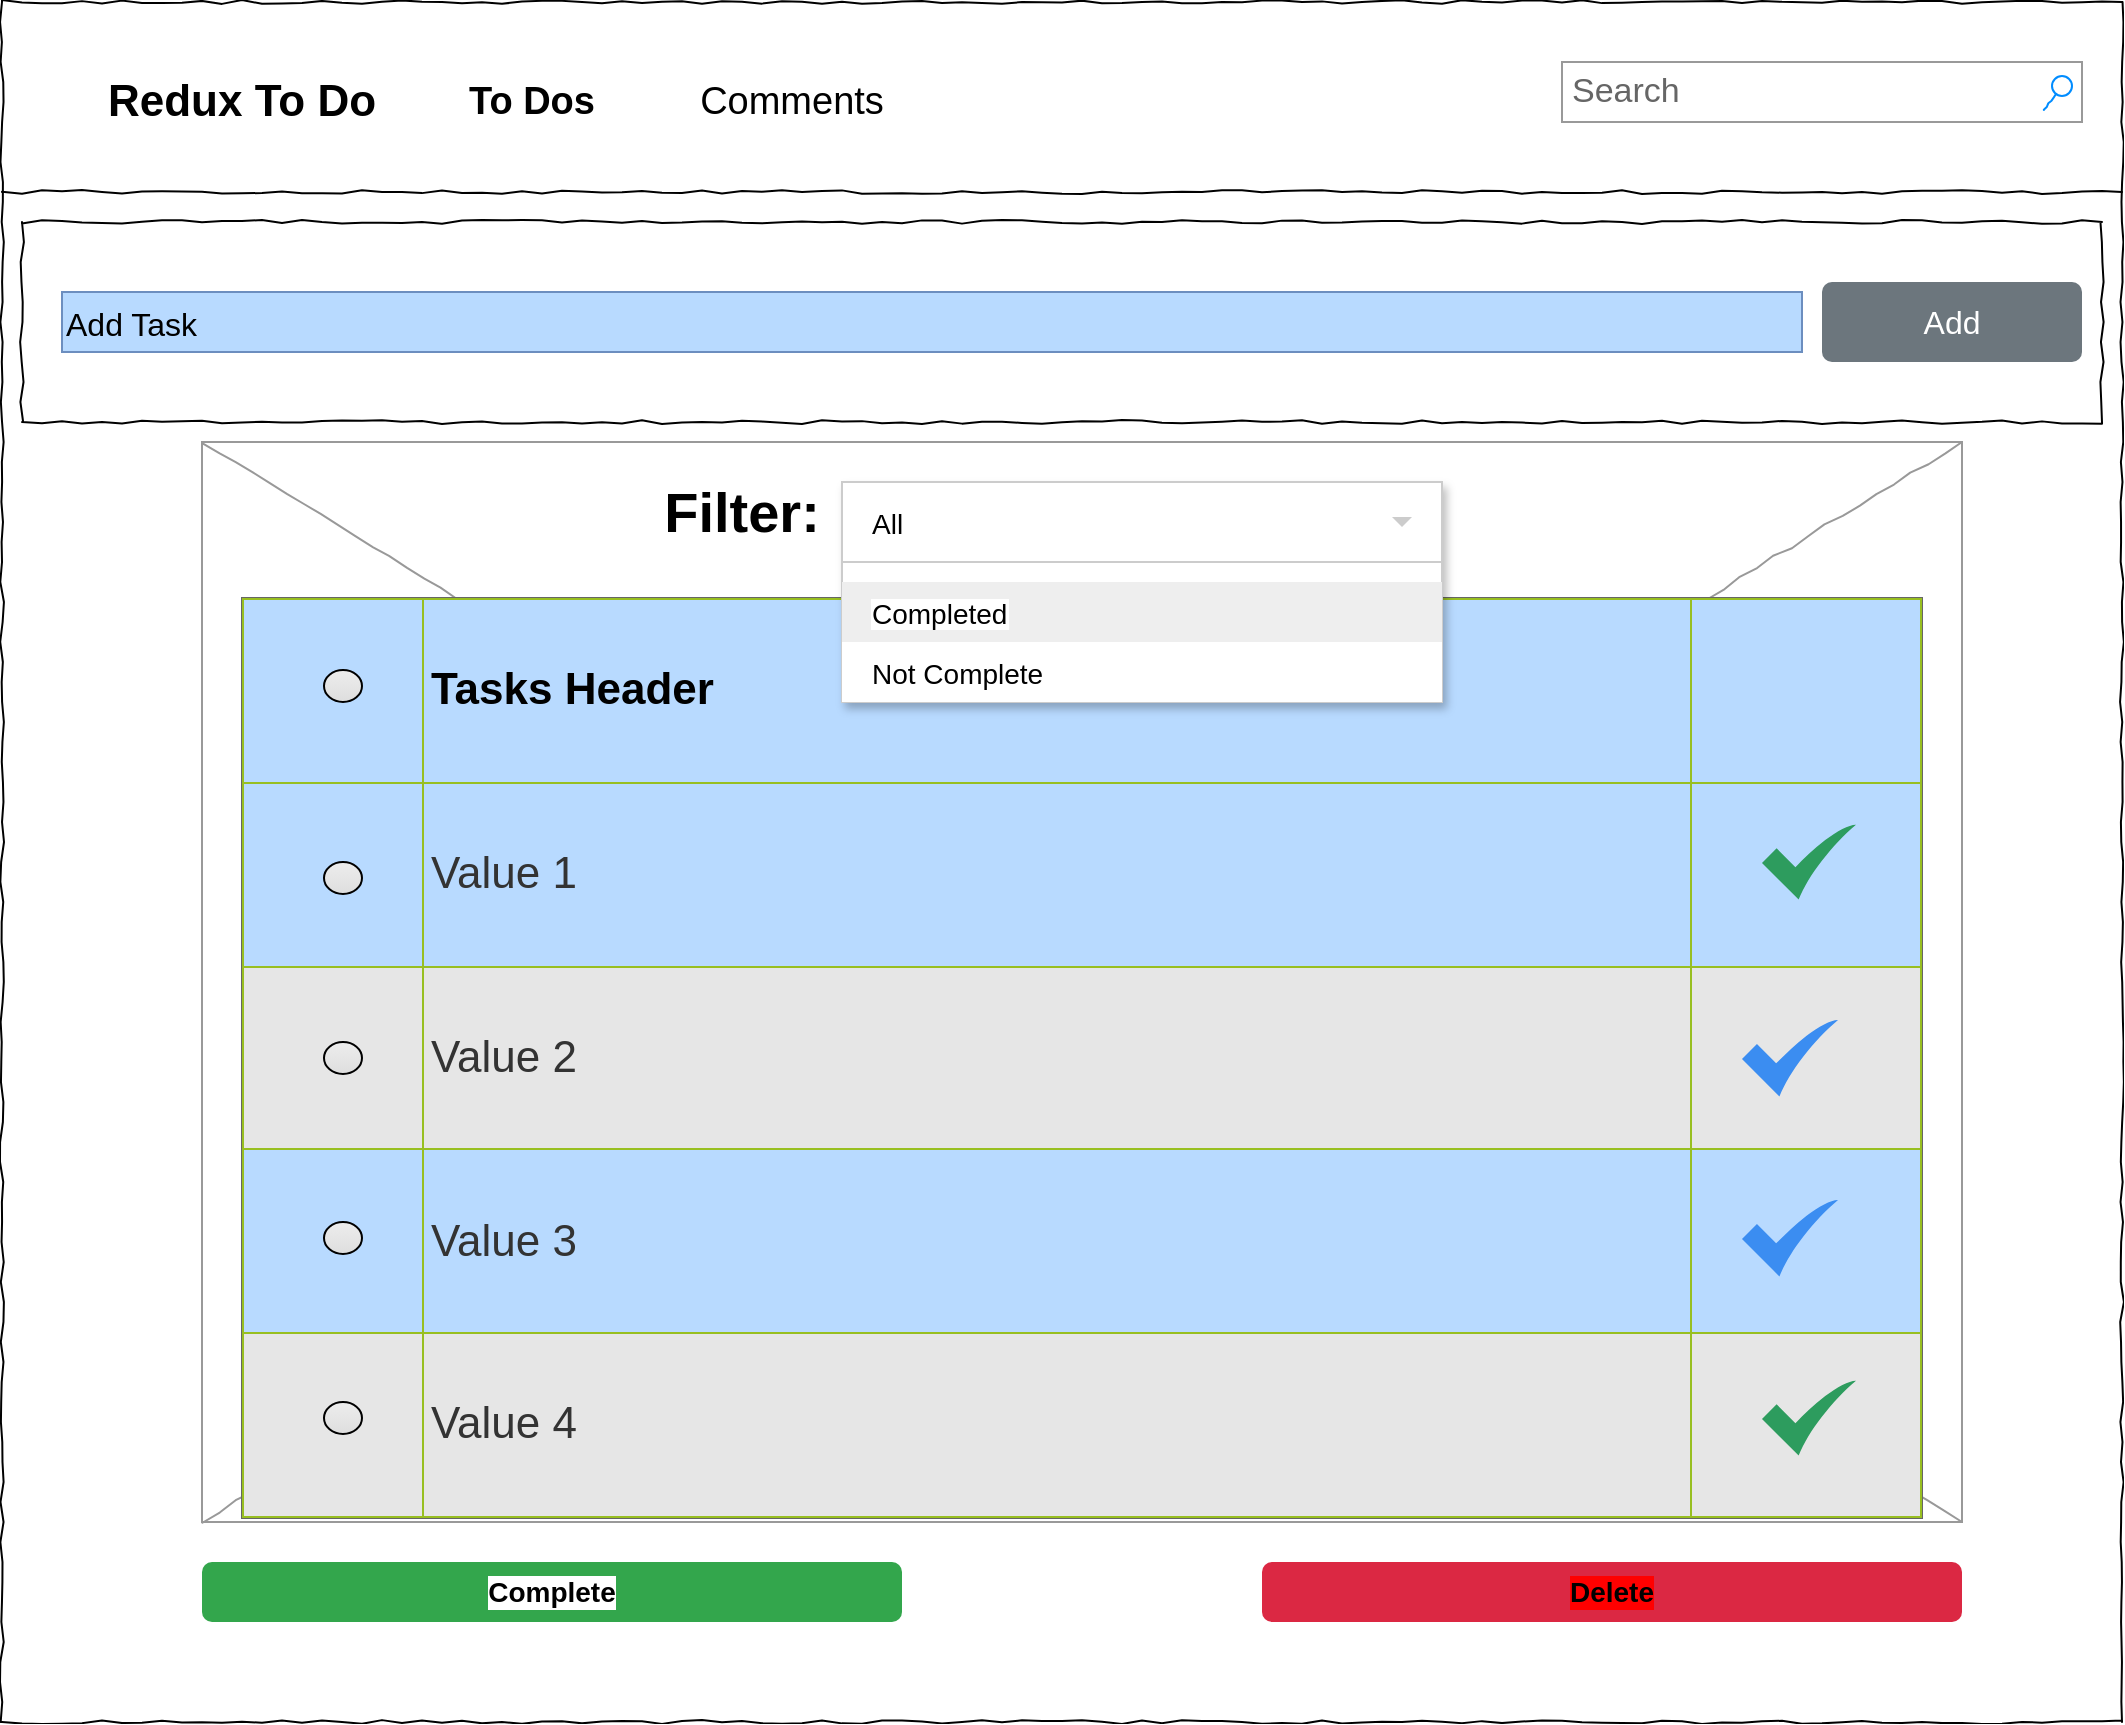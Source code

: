 <mxfile version="20.2.6" type="device"><diagram name="Page-1" id="03018318-947c-dd8e-b7a3-06fadd420f32"><mxGraphModel dx="1422" dy="794" grid="1" gridSize="10" guides="1" tooltips="1" connect="1" arrows="0" fold="1" page="1" pageScale="1" pageWidth="1100" pageHeight="850" background="none" math="0" shadow="0"><root><mxCell id="0"/><mxCell id="1" parent="0"/><mxCell id="677b7b8949515195-1" value="" style="whiteSpace=wrap;html=1;rounded=0;shadow=0;labelBackgroundColor=none;strokeColor=#000000;strokeWidth=1;fillColor=none;fontFamily=Verdana;fontSize=12;fontColor=#000000;align=center;comic=1;" parent="1" vertex="1"><mxGeometry x="20" y="20" width="1060" height="860" as="geometry"/></mxCell><mxCell id="677b7b8949515195-10" value="" style="whiteSpace=wrap;html=1;rounded=0;shadow=0;labelBackgroundColor=none;strokeWidth=1;fillColor=none;fontFamily=Verdana;fontSize=12;align=center;comic=1;" parent="1" vertex="1"><mxGeometry x="30" y="130" width="1040" height="100" as="geometry"/></mxCell><mxCell id="677b7b8949515195-3" value="Search" style="strokeWidth=1;shadow=0;dashed=0;align=center;html=1;shape=mxgraph.mockup.forms.searchBox;strokeColor=#999999;mainText=;strokeColor2=#008cff;fontColor=#666666;fontSize=17;align=left;spacingLeft=3;rounded=0;labelBackgroundColor=none;comic=1;" parent="1" vertex="1"><mxGeometry x="800" y="50" width="260" height="30" as="geometry"/></mxCell><mxCell id="677b7b8949515195-9" value="" style="line;strokeWidth=1;html=1;rounded=0;shadow=0;labelBackgroundColor=none;fillColor=none;fontFamily=Verdana;fontSize=14;fontColor=#000000;align=center;comic=1;" parent="1" vertex="1"><mxGeometry x="20" y="100" width="1060" height="30" as="geometry"/></mxCell><mxCell id="677b7b8949515195-16" value="" style="verticalLabelPosition=bottom;shadow=0;dashed=0;align=center;html=1;verticalAlign=top;strokeWidth=1;shape=mxgraph.mockup.graphics.simpleIcon;strokeColor=#999999;rounded=0;labelBackgroundColor=none;fontFamily=Verdana;fontSize=14;fontColor=#000000;comic=1;" parent="1" vertex="1"><mxGeometry x="120" y="240" width="880" height="540" as="geometry"/></mxCell><mxCell id="JwQplq9mosFaN9lkIPIs-1" value="&lt;b&gt;&lt;font style=&quot;font-size: 22px;&quot;&gt;Redux To Do&lt;/font&gt;&lt;/b&gt;" style="text;html=1;strokeColor=none;fillColor=none;align=center;verticalAlign=middle;whiteSpace=wrap;rounded=0;" vertex="1" parent="1"><mxGeometry x="20" y="50" width="240" height="40" as="geometry"/></mxCell><mxCell id="JwQplq9mosFaN9lkIPIs-2" value="&lt;font style=&quot;font-size: 19px;&quot;&gt;&lt;b&gt;To Dos&lt;/b&gt;&lt;/font&gt;" style="text;html=1;strokeColor=none;fillColor=none;align=center;verticalAlign=middle;whiteSpace=wrap;rounded=0;" vertex="1" parent="1"><mxGeometry x="230" y="50" width="110" height="40" as="geometry"/></mxCell><mxCell id="JwQplq9mosFaN9lkIPIs-3" value="&lt;font style=&quot;font-size: 19px;&quot;&gt;Comments&lt;/font&gt;" style="text;html=1;strokeColor=none;fillColor=none;align=center;verticalAlign=middle;whiteSpace=wrap;rounded=0;" vertex="1" parent="1"><mxGeometry x="345" y="50" width="140" height="40" as="geometry"/></mxCell><mxCell id="JwQplq9mosFaN9lkIPIs-4" value="Add Task" style="text;fontSize=16;verticalAlign=middle;strokeColor=#6c8ebf;fillColor=#b8daff;gradientColor=none;" vertex="1" parent="1"><mxGeometry x="50" y="165" width="870" height="30" as="geometry"/></mxCell><mxCell id="JwQplq9mosFaN9lkIPIs-5" value="&lt;table border=&quot;1&quot; width=&quot;100%&quot; height=&quot;100%&quot; cellpadding=&quot;4&quot; style=&quot;width:100%;height:100%;border-collapse:collapse;&quot;&gt;&lt;tbody&gt;&lt;tr style=&quot;background-color:#A7C942;color:#ffffff;border:1px solid #98bf21;&quot;&gt;&lt;th style=&quot;background-color: rgb(184, 218, 255);&quot; align=&quot;left&quot;&gt;&lt;/th&gt;&lt;th style=&quot;background-color: rgb(184, 218, 255);&quot; align=&quot;left&quot;&gt;&lt;font color=&quot;#000000&quot;&gt;Tasks Header&lt;/font&gt;&lt;/th&gt;&lt;th style=&quot;background-color: rgb(184, 218, 255);&quot; align=&quot;left&quot;&gt;&amp;nbsp; &amp;nbsp;&lt;/th&gt;&lt;/tr&gt;&lt;tr style=&quot;border:1px solid #98bf21;&quot;&gt;&lt;td&gt;&amp;nbsp;&amp;nbsp;&lt;/td&gt;&lt;td&gt;Value 1&lt;/td&gt;&lt;td&gt;&amp;nbsp;&amp;nbsp;&lt;/td&gt;&lt;/tr&gt;&lt;tr style=&quot;background-color:#EAF2D3;border:1px solid #98bf21;&quot;&gt;&lt;td style=&quot;background-color: rgb(230, 230, 230);&quot;&gt;&lt;br&gt;&lt;/td&gt;&lt;td style=&quot;background-color: rgb(230, 230, 230);&quot;&gt;Value 2&lt;/td&gt;&lt;td style=&quot;background-color: rgb(230, 230, 230);&quot;&gt;&lt;br&gt;&lt;/td&gt;&lt;/tr&gt;&lt;tr style=&quot;border:1px solid #98bf21;&quot;&gt;&lt;td&gt;&lt;br&gt;&lt;/td&gt;&lt;td&gt;Value 3&lt;/td&gt;&lt;td&gt;&lt;br&gt;&lt;/td&gt;&lt;/tr&gt;&lt;tr style=&quot;background-color:#EAF2D3;border:1px solid #98bf21;&quot;&gt;&lt;td style=&quot;background-color: rgb(230, 230, 230);&quot;&gt;&lt;br&gt;&lt;/td&gt;&lt;td style=&quot;background-color: rgb(230, 230, 230);&quot;&gt;Value 4&lt;/td&gt;&lt;td style=&quot;background-color: rgb(230, 230, 230);&quot;&gt;&lt;br&gt;&lt;/td&gt;&lt;/tr&gt;&lt;/tbody&gt;&lt;/table&gt;" style="text;html=1;strokeColor=#666666;fillColor=#b8daff;overflow=fill;rounded=0;fontSize=22;fontColor=#333333;" vertex="1" parent="1"><mxGeometry x="140" y="318" width="840" height="460" as="geometry"/></mxCell><mxCell id="JwQplq9mosFaN9lkIPIs-6" value="" style="dashed=0;align=center;fontSize=12;shape=rect;fillColor=#ffffff;strokeColor=#cccccc;shadow=1;labelBackgroundColor=#ffffff;" vertex="1" parent="1"><mxGeometry x="440" y="260" width="300" height="110" as="geometry"/></mxCell><mxCell id="JwQplq9mosFaN9lkIPIs-7" value="All" style="shape=rect;fontColor=#000000;verticalAlign=middle;spacingLeft=13;fontSize=14;strokeColor=#cccccc;align=left;resizeWidth=1;labelBackgroundColor=#ffffff;fillColor=#FFFFFF;gradientColor=none;" vertex="1" parent="JwQplq9mosFaN9lkIPIs-6"><mxGeometry width="300" height="40" relative="1" as="geometry"/></mxCell><mxCell id="JwQplq9mosFaN9lkIPIs-8" value="" style="dashed=0;html=1;shape=mxgraph.gmdl.triangle;fillColor=#cccccc;strokeColor=none;labelBackgroundColor=#ffffff;fontSize=22;" vertex="1" parent="JwQplq9mosFaN9lkIPIs-7"><mxGeometry x="1" y="0.5" width="10" height="5" relative="1" as="geometry"><mxPoint x="-25" y="-2.5" as="offset"/></mxGeometry></mxCell><mxCell id="JwQplq9mosFaN9lkIPIs-9" value="Completed" style="shape=rect;align=left;fontColor=#000000;verticalAlign=middle;spacingLeft=13;fontSize=14;fillColor=#eeeeee;strokeColor=none;resizeWidth=1;labelBackgroundColor=#ffffff;" vertex="1" parent="JwQplq9mosFaN9lkIPIs-6"><mxGeometry width="300" height="30" relative="1" as="geometry"><mxPoint y="50" as="offset"/></mxGeometry></mxCell><mxCell id="JwQplq9mosFaN9lkIPIs-10" value="Not Complete" style="text;fontColor=#000000;verticalAlign=middle;spacingLeft=13;fontSize=14;resizeWidth=1;labelBackgroundColor=#ffffff;fillColor=#FFFFFF;gradientColor=none;" vertex="1" parent="JwQplq9mosFaN9lkIPIs-6"><mxGeometry width="300" height="30" relative="1" as="geometry"><mxPoint y="80" as="offset"/></mxGeometry></mxCell><mxCell id="JwQplq9mosFaN9lkIPIs-11" style="edgeStyle=orthogonalEdgeStyle;rounded=0;orthogonalLoop=1;jettySize=auto;html=1;exitX=0.5;exitY=1;exitDx=0;exitDy=0;" edge="1" parent="JwQplq9mosFaN9lkIPIs-6" source="JwQplq9mosFaN9lkIPIs-7" target="JwQplq9mosFaN9lkIPIs-7"><mxGeometry relative="1" as="geometry"/></mxCell><mxCell id="JwQplq9mosFaN9lkIPIs-12" value="&lt;b style=&quot;font-size: 28px;&quot;&gt;&lt;font style=&quot;font-size: 28px;&quot;&gt;Filter:&lt;/font&gt;&lt;/b&gt;" style="text;html=1;strokeColor=none;fillColor=none;align=center;verticalAlign=middle;whiteSpace=wrap;rounded=0;fontSize=28;" vertex="1" parent="1"><mxGeometry x="330" y="260" width="120" height="30" as="geometry"/></mxCell><mxCell id="JwQplq9mosFaN9lkIPIs-13" value="&lt;font color=&quot;#000000&quot;&gt;Complete&lt;/font&gt;" style="html=1;shadow=0;dashed=0;shape=mxgraph.bootstrap.rrect;rSize=5;strokeColor=none;strokeWidth=1;fillColor=#33A64C;fontColor=#FFFFFF;whiteSpace=wrap;align=center;verticalAlign=middle;spacingLeft=0;fontStyle=1;fontSize=14;spacing=5;labelBackgroundColor=#ffffff;" vertex="1" parent="1"><mxGeometry x="120" y="800" width="350" height="30" as="geometry"/></mxCell><mxCell id="JwQplq9mosFaN9lkIPIs-14" value="Delete" style="html=1;shadow=0;dashed=0;shape=mxgraph.bootstrap.rrect;rSize=5;strokeColor=none;strokeWidth=1;fillColor=#DB2843;fontColor=#000000;whiteSpace=wrap;align=center;verticalAlign=middle;spacingLeft=0;fontStyle=1;fontSize=14;spacing=5;labelBackgroundColor=#FF0000;" vertex="1" parent="1"><mxGeometry x="650" y="800" width="350" height="30" as="geometry"/></mxCell><mxCell id="JwQplq9mosFaN9lkIPIs-15" value="Add" style="html=1;shadow=0;dashed=0;shape=mxgraph.bootstrap.rrect;rSize=5;strokeColor=none;strokeWidth=1;fillColor=#6C767D;fontColor=#FFFFFF;whiteSpace=wrap;align=center;verticalAlign=middle;spacingLeft=0;fontStyle=0;fontSize=16;spacing=5;" vertex="1" parent="1"><mxGeometry x="930" y="160" width="130" height="40" as="geometry"/></mxCell><mxCell id="JwQplq9mosFaN9lkIPIs-16" value="" style="html=1;shadow=0;dashed=0;shape=mxgraph.bootstrap.radioButton2;labelPosition=right;verticalLabelPosition=middle;align=left;verticalAlign=middle;gradientColor=#DEDEDE;fillColor=#EDEDED;checked=0;spacing=5;checkedFill=#0085FC;checkedStroke=#ffffff;sketch=0;fontSize=22;" vertex="1" parent="1"><mxGeometry x="181" y="354" width="19" height="16" as="geometry"/></mxCell><mxCell id="JwQplq9mosFaN9lkIPIs-17" value="" style="html=1;shadow=0;dashed=0;shape=mxgraph.bootstrap.radioButton2;labelPosition=right;verticalLabelPosition=middle;align=left;verticalAlign=middle;gradientColor=#DEDEDE;fillColor=#EDEDED;checked=0;spacing=5;checkedFill=#0085FC;checkedStroke=#ffffff;sketch=0;fontSize=22;" vertex="1" parent="1"><mxGeometry x="181" y="450" width="19" height="16" as="geometry"/></mxCell><mxCell id="JwQplq9mosFaN9lkIPIs-18" value="" style="html=1;shadow=0;dashed=0;shape=mxgraph.bootstrap.radioButton2;labelPosition=right;verticalLabelPosition=middle;align=left;verticalAlign=middle;gradientColor=#DEDEDE;fillColor=#EDEDED;checked=0;spacing=5;checkedFill=#0085FC;checkedStroke=#ffffff;sketch=0;fontSize=22;" vertex="1" parent="1"><mxGeometry x="181" y="540" width="19" height="16" as="geometry"/></mxCell><mxCell id="JwQplq9mosFaN9lkIPIs-19" value="" style="html=1;shadow=0;dashed=0;shape=mxgraph.bootstrap.radioButton2;labelPosition=right;verticalLabelPosition=middle;align=left;verticalAlign=middle;gradientColor=#DEDEDE;fillColor=#EDEDED;checked=0;spacing=5;checkedFill=#0085FC;checkedStroke=#ffffff;sketch=0;fontSize=22;" vertex="1" parent="1"><mxGeometry x="181" y="630" width="19" height="16" as="geometry"/></mxCell><mxCell id="JwQplq9mosFaN9lkIPIs-20" value="" style="html=1;shadow=0;dashed=0;shape=mxgraph.bootstrap.radioButton2;labelPosition=right;verticalLabelPosition=middle;align=left;verticalAlign=middle;gradientColor=#DEDEDE;fillColor=#EDEDED;checked=0;spacing=5;checkedFill=#0085FC;checkedStroke=#ffffff;sketch=0;fontSize=22;" vertex="1" parent="1"><mxGeometry x="181" y="720" width="19" height="16" as="geometry"/></mxCell><mxCell id="JwQplq9mosFaN9lkIPIs-21" value="" style="sketch=0;html=1;aspect=fixed;strokeColor=none;shadow=0;align=center;verticalAlign=top;fillColor=#2D9C5E;shape=mxgraph.gcp2.check;fontSize=22;" vertex="1" parent="1"><mxGeometry x="900" y="431.2" width="47" height="37.6" as="geometry"/></mxCell><mxCell id="JwQplq9mosFaN9lkIPIs-22" value="" style="sketch=0;html=1;aspect=fixed;strokeColor=none;shadow=0;align=center;verticalAlign=top;fillColor=#2D9C5E;shape=mxgraph.gcp2.check;fontSize=22;" vertex="1" parent="1"><mxGeometry x="900" y="709.2" width="47" height="37.6" as="geometry"/></mxCell><mxCell id="JwQplq9mosFaN9lkIPIs-24" value="" style="sketch=0;html=1;aspect=fixed;strokeColor=none;shadow=0;align=center;verticalAlign=top;fillColor=#3B8DF1;shape=mxgraph.gcp2.check;fontSize=22;" vertex="1" parent="1"><mxGeometry x="890" y="528.8" width="48" height="38.4" as="geometry"/></mxCell><mxCell id="JwQplq9mosFaN9lkIPIs-25" value="" style="sketch=0;html=1;aspect=fixed;strokeColor=none;shadow=0;align=center;verticalAlign=top;fillColor=#3B8DF1;shape=mxgraph.gcp2.check;fontSize=22;" vertex="1" parent="1"><mxGeometry x="890" y="618.8" width="48" height="38.4" as="geometry"/></mxCell></root></mxGraphModel></diagram></mxfile>